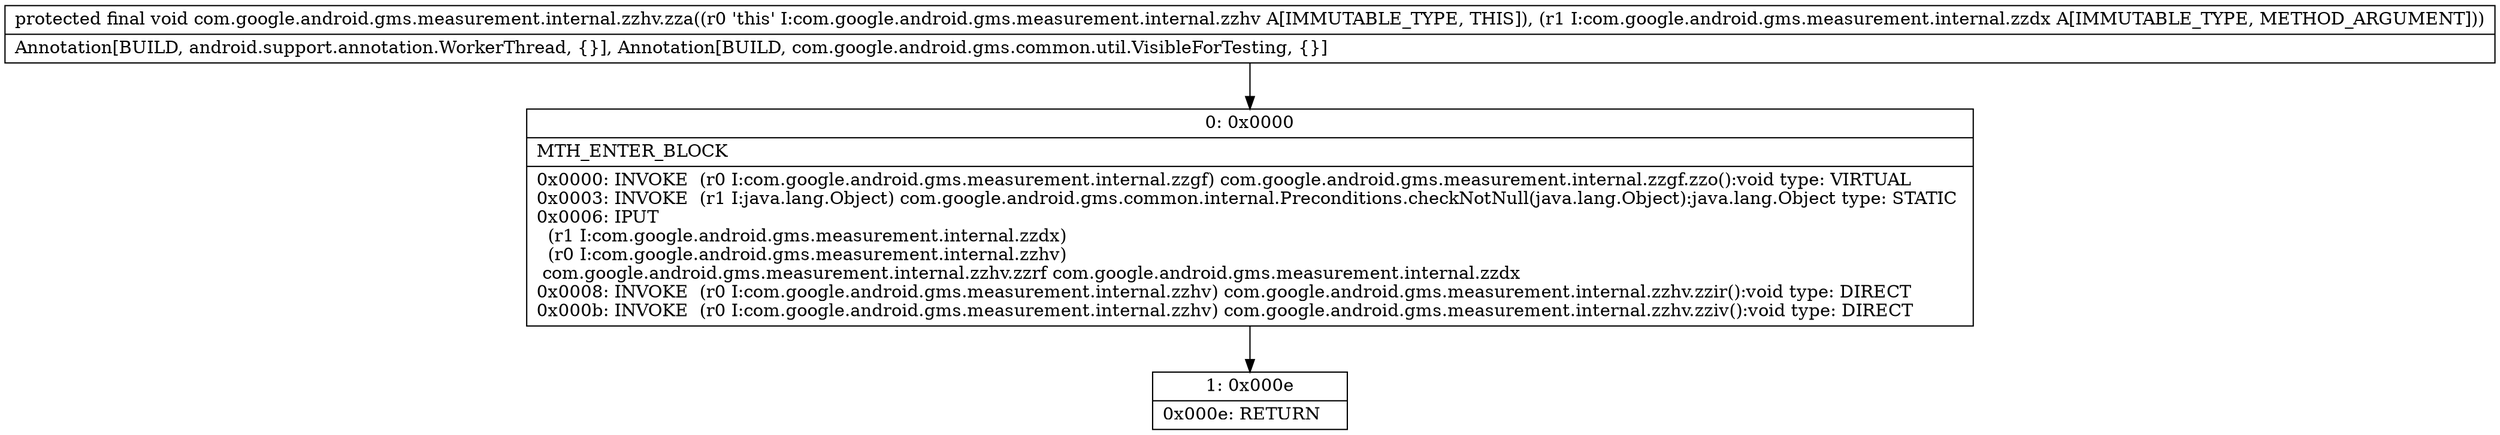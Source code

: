 digraph "CFG forcom.google.android.gms.measurement.internal.zzhv.zza(Lcom\/google\/android\/gms\/measurement\/internal\/zzdx;)V" {
Node_0 [shape=record,label="{0\:\ 0x0000|MTH_ENTER_BLOCK\l|0x0000: INVOKE  (r0 I:com.google.android.gms.measurement.internal.zzgf) com.google.android.gms.measurement.internal.zzgf.zzo():void type: VIRTUAL \l0x0003: INVOKE  (r1 I:java.lang.Object) com.google.android.gms.common.internal.Preconditions.checkNotNull(java.lang.Object):java.lang.Object type: STATIC \l0x0006: IPUT  \l  (r1 I:com.google.android.gms.measurement.internal.zzdx)\l  (r0 I:com.google.android.gms.measurement.internal.zzhv)\l com.google.android.gms.measurement.internal.zzhv.zzrf com.google.android.gms.measurement.internal.zzdx \l0x0008: INVOKE  (r0 I:com.google.android.gms.measurement.internal.zzhv) com.google.android.gms.measurement.internal.zzhv.zzir():void type: DIRECT \l0x000b: INVOKE  (r0 I:com.google.android.gms.measurement.internal.zzhv) com.google.android.gms.measurement.internal.zzhv.zziv():void type: DIRECT \l}"];
Node_1 [shape=record,label="{1\:\ 0x000e|0x000e: RETURN   \l}"];
MethodNode[shape=record,label="{protected final void com.google.android.gms.measurement.internal.zzhv.zza((r0 'this' I:com.google.android.gms.measurement.internal.zzhv A[IMMUTABLE_TYPE, THIS]), (r1 I:com.google.android.gms.measurement.internal.zzdx A[IMMUTABLE_TYPE, METHOD_ARGUMENT]))  | Annotation[BUILD, android.support.annotation.WorkerThread, \{\}], Annotation[BUILD, com.google.android.gms.common.util.VisibleForTesting, \{\}]\l}"];
MethodNode -> Node_0;
Node_0 -> Node_1;
}

